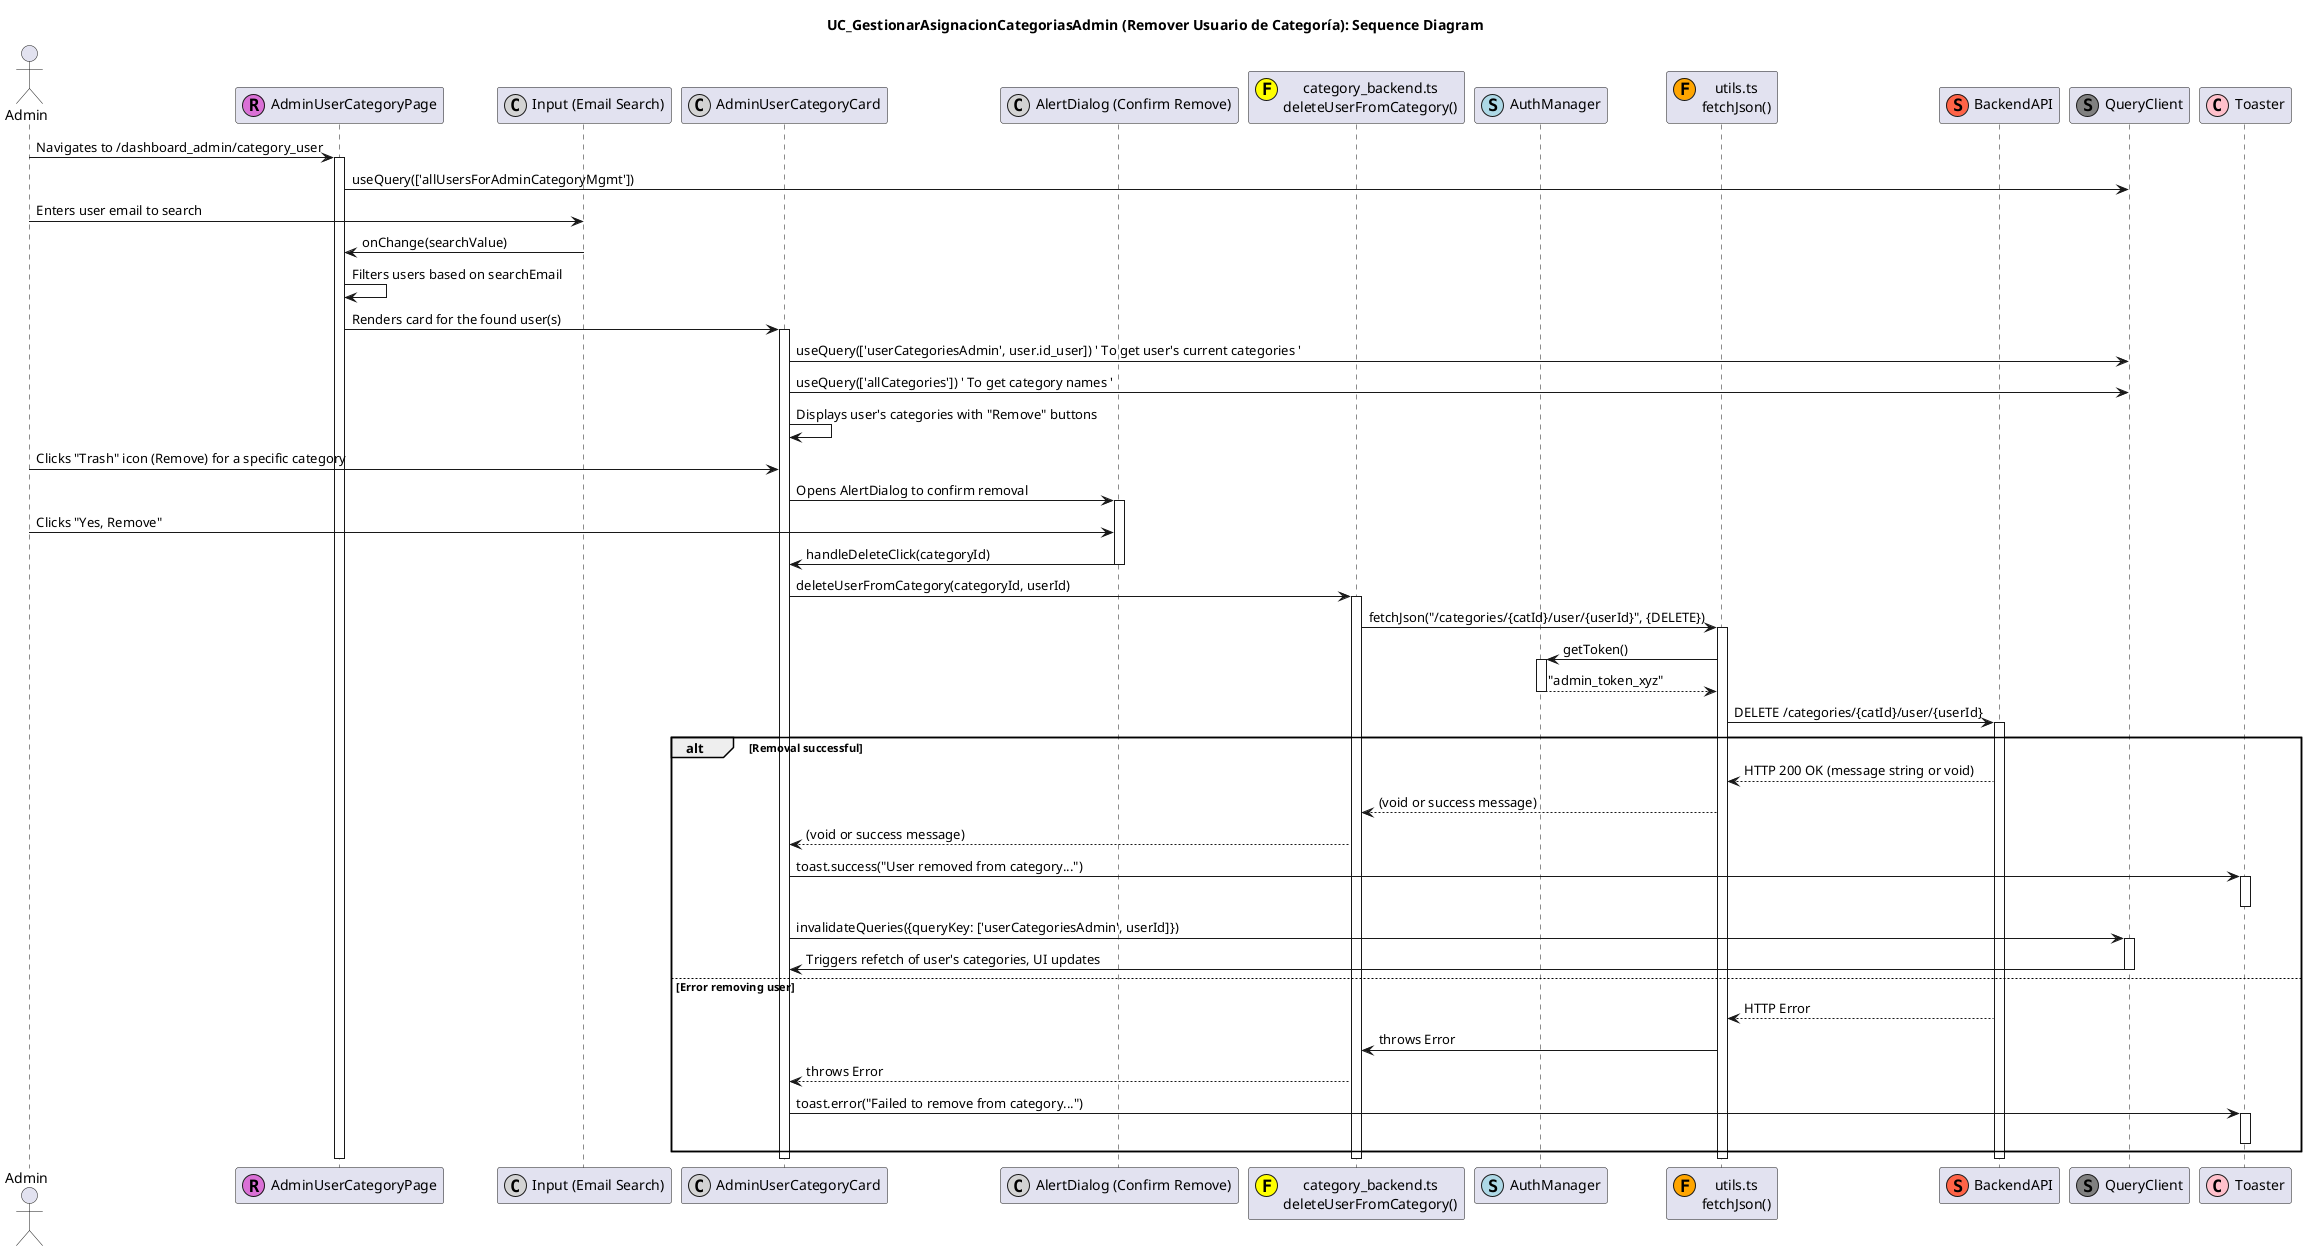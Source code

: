 @startuml
title UC_GestionarAsignacionCategoriasAdmin (Remover Usuario de Categoría): Sequence Diagram

actor "Admin" as AdminUser
participant "AdminUserCategoryPage" as AdminCatUserPage <<(R,orchid)>>
participant "Input (Email Search)" as EmailSearchInput <<(C,lightgrey)>>
participant "AdminUserCategoryCard" as UserCatCard <<(C,lightgrey)>>
participant "AlertDialog (Confirm Remove)" as ConfirmDialog <<(C,lightgrey)>>
participant "category_backend.ts\ndeleteUserFromCategory()" as CategoryBackend <<(F,yellow)>>
participant "AuthManager" as AuthMgr <<(S,lightblue)>>
participant "utils.ts\nfetchJson()" as FetchUtil <<(F,orange)>>
participant "BackendAPI" as API <<(S,tomato)>>
participant "QueryClient" as QueryClient <<(S,grey)>>
participant "Toaster" as Toaster <<(C,pink)>>

AdminUser -> AdminCatUserPage : Navigates to /dashboard_admin/category_user
activate AdminCatUserPage
AdminCatUserPage -> QueryClient : useQuery(['allUsersForAdminCategoryMgmt'])
' ... Load all users for searching ... '

AdminUser -> EmailSearchInput : Enters user email to search
EmailSearchInput -> AdminCatUserPage : onChange(searchValue)
AdminCatUserPage -> AdminCatUserPage : Filters users based on searchEmail
AdminCatUserPage -> UserCatCard : Renders card for the found user(s)
activate UserCatCard
UserCatCard -> QueryClient : useQuery(['userCategoriesAdmin', user.id_user]) ' To get user's current categories '
UserCatCard -> QueryClient : useQuery(['allCategories']) ' To get category names '
' ... Data loading for the card ... '
UserCatCard -> UserCatCard : Displays user's categories with "Remove" buttons

AdminUser -> UserCatCard : Clicks "Trash" icon (Remove) for a specific category
UserCatCard -> ConfirmDialog : Opens AlertDialog to confirm removal
activate ConfirmDialog

AdminUser -> ConfirmDialog : Clicks "Yes, Remove"
ConfirmDialog -> UserCatCard : handleDeleteClick(categoryId)
deactivate ConfirmDialog

UserCatCard -> CategoryBackend : deleteUserFromCategory(categoryId, userId)
activate CategoryBackend
CategoryBackend -> FetchUtil : fetchJson("/categories/{catId}/user/{userId}", {DELETE})
activate FetchUtil
FetchUtil -> AuthMgr : getToken()
activate AuthMgr
AuthMgr --> FetchUtil : "admin_token_xyz"
deactivate AuthMgr
FetchUtil -> API : DELETE /categories/{catId}/user/{userId}
activate API
alt Removal successful
  API --> FetchUtil : HTTP 200 OK (message string or void)
  FetchUtil --> CategoryBackend : (void or success message)
  CategoryBackend --> UserCatCard : (void or success message)

  UserCatCard -> Toaster : toast.success("User removed from category...")
  activate Toaster
  deactivate Toaster

  UserCatCard -> QueryClient : invalidateQueries({queryKey: ['userCategoriesAdmin', userId]})
  activate QueryClient
  QueryClient -> UserCatCard : Triggers refetch of user's categories, UI updates
  deactivate QueryClient
else Error removing user
  API --> FetchUtil : HTTP Error
  FetchUtil -> CategoryBackend : throws Error
  CategoryBackend --> UserCatCard : throws Error
  UserCatCard -> Toaster : toast.error("Failed to remove from category...")
  activate Toaster
  deactivate Toaster
end
deactivate API
deactivate FetchUtil
deactivate CategoryBackend
deactivate UserCatCard
deactivate AdminCatUserPage
@enduml